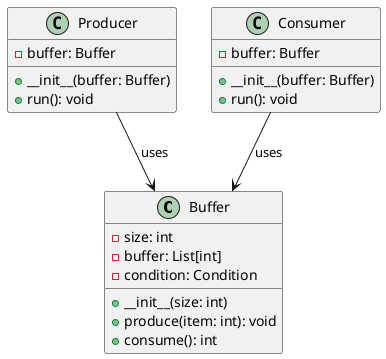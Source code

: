 @startuml
class Buffer {
    - size: int
    - buffer: List[int]
    - condition: Condition
    + __init__(size: int)
    + produce(item: int): void
    + consume(): int
}

class Producer {
    - buffer: Buffer
    + __init__(buffer: Buffer)
    + run(): void
}

class Consumer {
    - buffer: Buffer
    + __init__(buffer: Buffer)
    + run(): void
}

Producer --> Buffer : uses
Consumer --> Buffer : uses
@enduml
